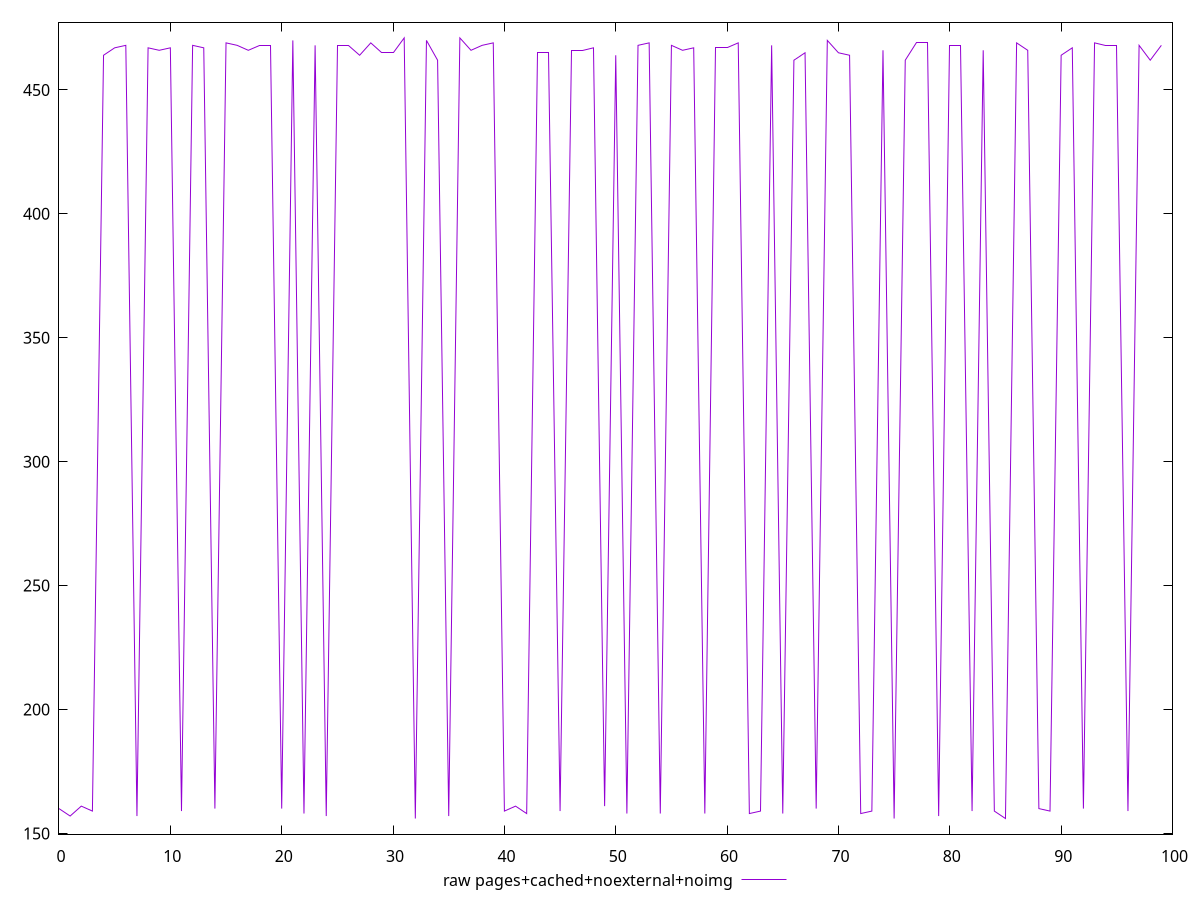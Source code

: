 $_rawPagesCachedNoexternalNoimg <<EOF
160
157
161
159
464
467
468
157
467
466
467
159
468
467
160
469
468
466
468
468
160
470
158
468
157
468
468
464
469
465
465
471
156
470
462
157
471
466
468
469
159
161
158
465
465
159
466
466
467
161
464
158
468
469
158
468
466
467
158
467
467
469
158
159
468
158
462
465
160
470
465
464
158
159
466
156
462
469
469
157
468
468
159
466
159
156
469
466
160
159
464
467
160
469
468
468
159
468
462
468
EOF
set key outside below
set terminal pngcairo
set output "report_00006_2020-11-02T20-21-41.718Z/render-blocking-resources/pages+cached+noexternal+noimg//raw.png"
set yrange [149.7:477.3]
plot $_rawPagesCachedNoexternalNoimg title "raw pages+cached+noexternal+noimg" with line ,